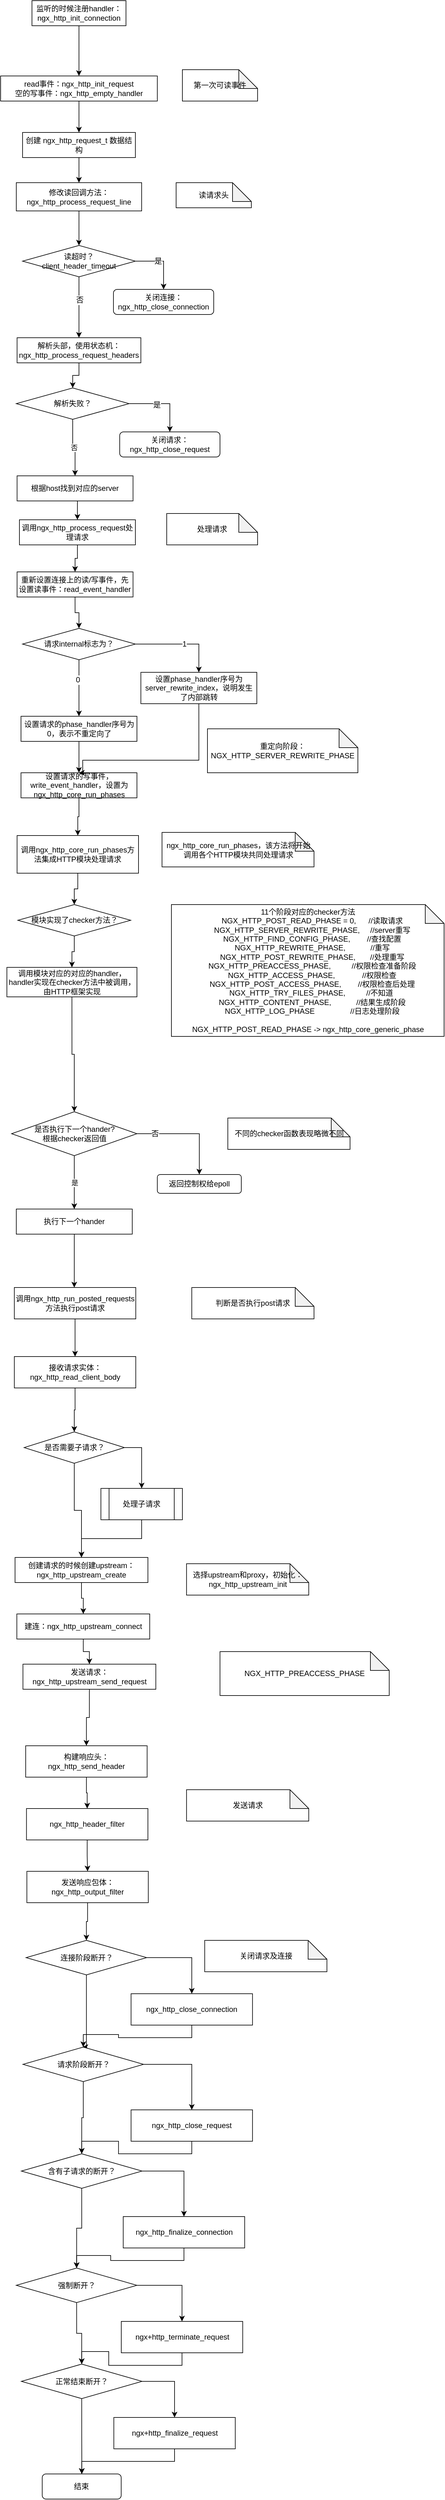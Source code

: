 <mxfile version="12.7.1" type="device"><diagram id="nsbNDXusPDrRA6BmOFsC" name="第 1 页"><mxGraphModel dx="1046" dy="570" grid="1" gridSize="10" guides="1" tooltips="1" connect="1" arrows="1" fold="1" page="1" pageScale="1" pageWidth="827" pageHeight="1169" math="0" shadow="0"><root><mxCell id="0"/><mxCell id="1" parent="0"/><mxCell id="iy2FPaEO49LiO0p1b5ld-84" style="edgeStyle=orthogonalEdgeStyle;rounded=0;orthogonalLoop=1;jettySize=auto;html=1;exitX=0.5;exitY=1;exitDx=0;exitDy=0;entryX=0.5;entryY=0;entryDx=0;entryDy=0;" edge="1" parent="1" source="iy2FPaEO49LiO0p1b5ld-4" target="iy2FPaEO49LiO0p1b5ld-27"><mxGeometry relative="1" as="geometry"/></mxCell><mxCell id="iy2FPaEO49LiO0p1b5ld-4" value="调用ngx_http_process_request处理请求" style="rounded=0;whiteSpace=wrap;html=1;" vertex="1" parent="1"><mxGeometry x="70" y="867" width="185" height="40" as="geometry"/></mxCell><mxCell id="iy2FPaEO49LiO0p1b5ld-74" style="edgeStyle=orthogonalEdgeStyle;rounded=0;orthogonalLoop=1;jettySize=auto;html=1;exitX=0.5;exitY=1;exitDx=0;exitDy=0;" edge="1" parent="1" source="iy2FPaEO49LiO0p1b5ld-5" target="iy2FPaEO49LiO0p1b5ld-12"><mxGeometry relative="1" as="geometry"/></mxCell><mxCell id="iy2FPaEO49LiO0p1b5ld-5" value="修改读回调方法：ngx_http_process_request_line" style="rounded=0;whiteSpace=wrap;html=1;" vertex="1" parent="1"><mxGeometry x="65" y="330" width="200" height="45" as="geometry"/></mxCell><mxCell id="iy2FPaEO49LiO0p1b5ld-72" style="edgeStyle=orthogonalEdgeStyle;rounded=0;orthogonalLoop=1;jettySize=auto;html=1;exitX=0.5;exitY=1;exitDx=0;exitDy=0;" edge="1" parent="1" source="iy2FPaEO49LiO0p1b5ld-7" target="iy2FPaEO49LiO0p1b5ld-18"><mxGeometry relative="1" as="geometry"/></mxCell><mxCell id="iy2FPaEO49LiO0p1b5ld-7" value="read事件：ngx_http_init_request&lt;br&gt;空的写事件：ngx_http_empty_handler" style="rounded=0;whiteSpace=wrap;html=1;" vertex="1" parent="1"><mxGeometry x="40" y="160" width="250" height="40" as="geometry"/></mxCell><mxCell id="iy2FPaEO49LiO0p1b5ld-71" style="edgeStyle=orthogonalEdgeStyle;rounded=0;orthogonalLoop=1;jettySize=auto;html=1;exitX=0.5;exitY=1;exitDx=0;exitDy=0;entryX=0.5;entryY=0;entryDx=0;entryDy=0;" edge="1" parent="1" source="iy2FPaEO49LiO0p1b5ld-8" target="iy2FPaEO49LiO0p1b5ld-7"><mxGeometry relative="1" as="geometry"/></mxCell><mxCell id="iy2FPaEO49LiO0p1b5ld-8" value="监听的时候注册handler：ngx_http_init_connection" style="rounded=0;whiteSpace=wrap;html=1;" vertex="1" parent="1"><mxGeometry x="90" y="40" width="150" height="40" as="geometry"/></mxCell><mxCell id="iy2FPaEO49LiO0p1b5ld-28" style="edgeStyle=orthogonalEdgeStyle;rounded=0;orthogonalLoop=1;jettySize=auto;html=1;exitX=1;exitY=0.5;exitDx=0;exitDy=0;entryX=0.5;entryY=0;entryDx=0;entryDy=0;" edge="1" parent="1" source="iy2FPaEO49LiO0p1b5ld-10" target="iy2FPaEO49LiO0p1b5ld-26"><mxGeometry relative="1" as="geometry"/></mxCell><mxCell id="iy2FPaEO49LiO0p1b5ld-29" value="1" style="text;html=1;align=center;verticalAlign=middle;resizable=0;points=[];labelBackgroundColor=#ffffff;" vertex="1" connectable="0" parent="iy2FPaEO49LiO0p1b5ld-28"><mxGeometry x="0.066" relative="1" as="geometry"><mxPoint as="offset"/></mxGeometry></mxCell><mxCell id="iy2FPaEO49LiO0p1b5ld-30" style="edgeStyle=orthogonalEdgeStyle;rounded=0;orthogonalLoop=1;jettySize=auto;html=1;exitX=0.5;exitY=1;exitDx=0;exitDy=0;entryX=0.5;entryY=0;entryDx=0;entryDy=0;" edge="1" parent="1" source="iy2FPaEO49LiO0p1b5ld-10" target="iy2FPaEO49LiO0p1b5ld-25"><mxGeometry relative="1" as="geometry"/></mxCell><mxCell id="iy2FPaEO49LiO0p1b5ld-31" value="0" style="text;html=1;align=center;verticalAlign=middle;resizable=0;points=[];labelBackgroundColor=#ffffff;" vertex="1" connectable="0" parent="iy2FPaEO49LiO0p1b5ld-30"><mxGeometry x="-0.284" y="-2" relative="1" as="geometry"><mxPoint as="offset"/></mxGeometry></mxCell><mxCell id="iy2FPaEO49LiO0p1b5ld-10" value="请求internal标志为？" style="rhombus;whiteSpace=wrap;html=1;" vertex="1" parent="1"><mxGeometry x="75" y="1040" width="180" height="50" as="geometry"/></mxCell><mxCell id="iy2FPaEO49LiO0p1b5ld-80" style="edgeStyle=orthogonalEdgeStyle;rounded=0;orthogonalLoop=1;jettySize=auto;html=1;exitX=1;exitY=0.5;exitDx=0;exitDy=0;" edge="1" parent="1" source="iy2FPaEO49LiO0p1b5ld-11" target="iy2FPaEO49LiO0p1b5ld-23"><mxGeometry relative="1" as="geometry"/></mxCell><mxCell id="iy2FPaEO49LiO0p1b5ld-81" value="是" style="text;html=1;align=center;verticalAlign=middle;resizable=0;points=[];labelBackgroundColor=#ffffff;" vertex="1" connectable="0" parent="iy2FPaEO49LiO0p1b5ld-80"><mxGeometry x="-0.2" y="-2" relative="1" as="geometry"><mxPoint as="offset"/></mxGeometry></mxCell><mxCell id="iy2FPaEO49LiO0p1b5ld-82" value="否" style="edgeStyle=orthogonalEdgeStyle;rounded=0;orthogonalLoop=1;jettySize=auto;html=1;exitX=0.5;exitY=1;exitDx=0;exitDy=0;entryX=0.5;entryY=0;entryDx=0;entryDy=0;" edge="1" parent="1" source="iy2FPaEO49LiO0p1b5ld-11" target="iy2FPaEO49LiO0p1b5ld-20"><mxGeometry relative="1" as="geometry"/></mxCell><mxCell id="iy2FPaEO49LiO0p1b5ld-11" value="解析失败？" style="rhombus;whiteSpace=wrap;html=1;" vertex="1" parent="1"><mxGeometry x="65" y="657" width="180" height="50" as="geometry"/></mxCell><mxCell id="iy2FPaEO49LiO0p1b5ld-75" style="edgeStyle=orthogonalEdgeStyle;rounded=0;orthogonalLoop=1;jettySize=auto;html=1;exitX=0.5;exitY=1;exitDx=0;exitDy=0;entryX=0.5;entryY=0;entryDx=0;entryDy=0;" edge="1" parent="1" source="iy2FPaEO49LiO0p1b5ld-12" target="iy2FPaEO49LiO0p1b5ld-22"><mxGeometry relative="1" as="geometry"/></mxCell><mxCell id="iy2FPaEO49LiO0p1b5ld-78" value="否" style="text;html=1;align=center;verticalAlign=middle;resizable=0;points=[];labelBackgroundColor=#ffffff;" vertex="1" connectable="0" parent="iy2FPaEO49LiO0p1b5ld-75"><mxGeometry x="-0.237" y="1" relative="1" as="geometry"><mxPoint as="offset"/></mxGeometry></mxCell><mxCell id="iy2FPaEO49LiO0p1b5ld-76" style="edgeStyle=orthogonalEdgeStyle;rounded=0;orthogonalLoop=1;jettySize=auto;html=1;exitX=1;exitY=0.5;exitDx=0;exitDy=0;" edge="1" parent="1" source="iy2FPaEO49LiO0p1b5ld-12" target="iy2FPaEO49LiO0p1b5ld-19"><mxGeometry relative="1" as="geometry"/></mxCell><mxCell id="iy2FPaEO49LiO0p1b5ld-77" value="是" style="text;html=1;align=center;verticalAlign=middle;resizable=0;points=[];labelBackgroundColor=#ffffff;" vertex="1" connectable="0" parent="iy2FPaEO49LiO0p1b5ld-76"><mxGeometry x="-0.2" relative="1" as="geometry"><mxPoint as="offset"/></mxGeometry></mxCell><mxCell id="iy2FPaEO49LiO0p1b5ld-12" value="读超时？&lt;br&gt;client_header_timeout" style="rhombus;whiteSpace=wrap;html=1;" vertex="1" parent="1"><mxGeometry x="75" y="430" width="180" height="50" as="geometry"/></mxCell><mxCell id="iy2FPaEO49LiO0p1b5ld-14" value="第一次可读事件" style="shape=note;whiteSpace=wrap;html=1;backgroundOutline=1;darkOpacity=0.05;" vertex="1" parent="1"><mxGeometry x="330" y="150" width="120" height="50" as="geometry"/></mxCell><mxCell id="iy2FPaEO49LiO0p1b5ld-16" value="处理请求" style="shape=note;whiteSpace=wrap;html=1;backgroundOutline=1;darkOpacity=0.05;" vertex="1" parent="1"><mxGeometry x="305" y="857" width="145" height="50" as="geometry"/></mxCell><mxCell id="iy2FPaEO49LiO0p1b5ld-17" value="读请求头" style="shape=note;whiteSpace=wrap;html=1;backgroundOutline=1;darkOpacity=0.05;" vertex="1" parent="1"><mxGeometry x="320" y="330" width="120" height="40" as="geometry"/></mxCell><mxCell id="iy2FPaEO49LiO0p1b5ld-73" style="edgeStyle=orthogonalEdgeStyle;rounded=0;orthogonalLoop=1;jettySize=auto;html=1;exitX=0.5;exitY=1;exitDx=0;exitDy=0;" edge="1" parent="1" source="iy2FPaEO49LiO0p1b5ld-18" target="iy2FPaEO49LiO0p1b5ld-5"><mxGeometry relative="1" as="geometry"/></mxCell><mxCell id="iy2FPaEO49LiO0p1b5ld-18" value="创建 ngx_http_request_t 数据结构" style="rounded=0;whiteSpace=wrap;html=1;" vertex="1" parent="1"><mxGeometry x="75" y="250" width="180" height="40" as="geometry"/></mxCell><mxCell id="iy2FPaEO49LiO0p1b5ld-19" value="&lt;span style=&quot;white-space: normal&quot;&gt;关闭连接：ngx_http_close_connection&lt;/span&gt;" style="rounded=1;whiteSpace=wrap;html=1;" vertex="1" parent="1"><mxGeometry x="220" y="500" width="160" height="40" as="geometry"/></mxCell><mxCell id="iy2FPaEO49LiO0p1b5ld-83" style="edgeStyle=orthogonalEdgeStyle;rounded=0;orthogonalLoop=1;jettySize=auto;html=1;exitX=0.5;exitY=1;exitDx=0;exitDy=0;entryX=0.5;entryY=0;entryDx=0;entryDy=0;" edge="1" parent="1" source="iy2FPaEO49LiO0p1b5ld-20" target="iy2FPaEO49LiO0p1b5ld-4"><mxGeometry relative="1" as="geometry"/></mxCell><mxCell id="iy2FPaEO49LiO0p1b5ld-20" value="根据host找到对应的server" style="rounded=0;whiteSpace=wrap;html=1;" vertex="1" parent="1"><mxGeometry x="66.25" y="797" width="185" height="40" as="geometry"/></mxCell><mxCell id="iy2FPaEO49LiO0p1b5ld-79" style="edgeStyle=orthogonalEdgeStyle;rounded=0;orthogonalLoop=1;jettySize=auto;html=1;exitX=0.5;exitY=1;exitDx=0;exitDy=0;entryX=0.5;entryY=0;entryDx=0;entryDy=0;" edge="1" parent="1" source="iy2FPaEO49LiO0p1b5ld-22" target="iy2FPaEO49LiO0p1b5ld-11"><mxGeometry relative="1" as="geometry"/></mxCell><mxCell id="iy2FPaEO49LiO0p1b5ld-22" value="解析头部，使用状态机：ngx_http_process_request_headers" style="rounded=0;whiteSpace=wrap;html=1;" vertex="1" parent="1"><mxGeometry x="66.25" y="577" width="197.5" height="40" as="geometry"/></mxCell><mxCell id="iy2FPaEO49LiO0p1b5ld-23" value="&lt;span style=&quot;white-space: normal&quot;&gt;关闭请求：ngx_http_close_request&lt;/span&gt;" style="rounded=1;whiteSpace=wrap;html=1;" vertex="1" parent="1"><mxGeometry x="230" y="727" width="160" height="40" as="geometry"/></mxCell><mxCell id="iy2FPaEO49LiO0p1b5ld-70" style="edgeStyle=orthogonalEdgeStyle;rounded=0;orthogonalLoop=1;jettySize=auto;html=1;exitX=0.5;exitY=1;exitDx=0;exitDy=0;entryX=0.5;entryY=0;entryDx=0;entryDy=0;" edge="1" parent="1" source="iy2FPaEO49LiO0p1b5ld-24" target="iy2FPaEO49LiO0p1b5ld-35"><mxGeometry relative="1" as="geometry"/></mxCell><mxCell id="iy2FPaEO49LiO0p1b5ld-24" value="设置请求的写事件，write_event_handler，设置为 ngx_http_core_run_phases" style="rounded=0;whiteSpace=wrap;html=1;" vertex="1" parent="1"><mxGeometry x="72.5" y="1270" width="185" height="40" as="geometry"/></mxCell><mxCell id="iy2FPaEO49LiO0p1b5ld-37" style="edgeStyle=orthogonalEdgeStyle;rounded=0;orthogonalLoop=1;jettySize=auto;html=1;exitX=0.5;exitY=1;exitDx=0;exitDy=0;entryX=0.5;entryY=0;entryDx=0;entryDy=0;" edge="1" parent="1" source="iy2FPaEO49LiO0p1b5ld-25" target="iy2FPaEO49LiO0p1b5ld-24"><mxGeometry relative="1" as="geometry"/></mxCell><mxCell id="iy2FPaEO49LiO0p1b5ld-25" value="设置请求的phase_handler序号为0，表示不重定向了" style="rounded=0;whiteSpace=wrap;html=1;" vertex="1" parent="1"><mxGeometry x="72.5" y="1180" width="185" height="40" as="geometry"/></mxCell><mxCell id="iy2FPaEO49LiO0p1b5ld-38" style="edgeStyle=orthogonalEdgeStyle;rounded=0;orthogonalLoop=1;jettySize=auto;html=1;exitX=0.5;exitY=1;exitDx=0;exitDy=0;" edge="1" parent="1" source="iy2FPaEO49LiO0p1b5ld-26"><mxGeometry relative="1" as="geometry"><mxPoint x="165" y="1270" as="targetPoint"/><Array as="points"><mxPoint x="356" y="1250"/><mxPoint x="171" y="1250"/></Array></mxGeometry></mxCell><mxCell id="iy2FPaEO49LiO0p1b5ld-26" value="设置phase_handler序号为server_rewrite_index，说明发生了内部跳转" style="rounded=0;whiteSpace=wrap;html=1;" vertex="1" parent="1"><mxGeometry x="263.75" y="1110" width="185" height="50" as="geometry"/></mxCell><mxCell id="iy2FPaEO49LiO0p1b5ld-85" style="edgeStyle=orthogonalEdgeStyle;rounded=0;orthogonalLoop=1;jettySize=auto;html=1;exitX=0.5;exitY=1;exitDx=0;exitDy=0;entryX=0.5;entryY=0;entryDx=0;entryDy=0;" edge="1" parent="1" source="iy2FPaEO49LiO0p1b5ld-27" target="iy2FPaEO49LiO0p1b5ld-10"><mxGeometry relative="1" as="geometry"/></mxCell><mxCell id="iy2FPaEO49LiO0p1b5ld-27" value="重新设置连接上的读/写事件，先设置读事件：read_event_handler" style="rounded=0;whiteSpace=wrap;html=1;" vertex="1" parent="1"><mxGeometry x="66.25" y="950" width="185" height="40" as="geometry"/></mxCell><mxCell id="iy2FPaEO49LiO0p1b5ld-65" style="edgeStyle=orthogonalEdgeStyle;rounded=0;orthogonalLoop=1;jettySize=auto;html=1;exitX=0.5;exitY=1;exitDx=0;exitDy=0;entryX=0.5;entryY=0;entryDx=0;entryDy=0;" edge="1" parent="1" source="iy2FPaEO49LiO0p1b5ld-33" target="iy2FPaEO49LiO0p1b5ld-49"><mxGeometry relative="1" as="geometry"/></mxCell><mxCell id="iy2FPaEO49LiO0p1b5ld-33" value="调用模块对应的对应的handler，handler实现在checker方法中被调用，由HTTP框架实现" style="rounded=0;whiteSpace=wrap;html=1;" vertex="1" parent="1"><mxGeometry x="50" y="1580" width="207.5" height="47" as="geometry"/></mxCell><mxCell id="iy2FPaEO49LiO0p1b5ld-97" style="edgeStyle=orthogonalEdgeStyle;rounded=0;orthogonalLoop=1;jettySize=auto;html=1;exitX=0.5;exitY=1;exitDx=0;exitDy=0;" edge="1" parent="1" source="iy2FPaEO49LiO0p1b5ld-34" target="iy2FPaEO49LiO0p1b5ld-96"><mxGeometry relative="1" as="geometry"/></mxCell><mxCell id="iy2FPaEO49LiO0p1b5ld-34" value="调用ngx_http_run_posted_requests方法执行post请求" style="rounded=0;whiteSpace=wrap;html=1;" vertex="1" parent="1"><mxGeometry x="61.88" y="2090" width="193.75" height="50" as="geometry"/></mxCell><mxCell id="iy2FPaEO49LiO0p1b5ld-167" style="edgeStyle=orthogonalEdgeStyle;rounded=0;orthogonalLoop=1;jettySize=auto;html=1;exitX=0.5;exitY=1;exitDx=0;exitDy=0;entryX=0.5;entryY=0;entryDx=0;entryDy=0;" edge="1" parent="1" source="iy2FPaEO49LiO0p1b5ld-35" target="iy2FPaEO49LiO0p1b5ld-42"><mxGeometry relative="1" as="geometry"/></mxCell><mxCell id="iy2FPaEO49LiO0p1b5ld-35" value="调用ngx_http_core_run_phases方法集成HTTP模块处理请求" style="rounded=0;whiteSpace=wrap;html=1;" vertex="1" parent="1"><mxGeometry x="66.25" y="1370" width="193.75" height="60" as="geometry"/></mxCell><mxCell id="iy2FPaEO49LiO0p1b5ld-36" value="ngx_http_core_run_phases，该方法将开始调用各个HTTP模块共同处理请求" style="shape=note;whiteSpace=wrap;html=1;backgroundOutline=1;darkOpacity=0.05;" vertex="1" parent="1"><mxGeometry x="297.5" y="1365" width="242.5" height="55" as="geometry"/></mxCell><mxCell id="iy2FPaEO49LiO0p1b5ld-39" value="重定向阶段：NGX_HTTP_SERVER_REWRITE_PHASE" style="shape=note;whiteSpace=wrap;html=1;backgroundOutline=1;darkOpacity=0.05;" vertex="1" parent="1"><mxGeometry x="370" y="1200" width="240" height="70" as="geometry"/></mxCell><mxCell id="iy2FPaEO49LiO0p1b5ld-64" style="edgeStyle=orthogonalEdgeStyle;rounded=0;orthogonalLoop=1;jettySize=auto;html=1;exitX=0.5;exitY=1;exitDx=0;exitDy=0;entryX=0.5;entryY=0;entryDx=0;entryDy=0;" edge="1" parent="1" source="iy2FPaEO49LiO0p1b5ld-42" target="iy2FPaEO49LiO0p1b5ld-33"><mxGeometry relative="1" as="geometry"/></mxCell><mxCell id="iy2FPaEO49LiO0p1b5ld-42" value="模块实现了checker方法？" style="rhombus;whiteSpace=wrap;html=1;" vertex="1" parent="1"><mxGeometry x="67.5" y="1480" width="180" height="50" as="geometry"/></mxCell><mxCell id="iy2FPaEO49LiO0p1b5ld-48" value="11个阶段对应的checker方法&lt;br&gt;&lt;div&gt;&amp;nbsp; &amp;nbsp; NGX_HTTP_POST_READ_PHASE = 0,&amp;nbsp; &amp;nbsp; &amp;nbsp; //读取请求&lt;/div&gt;&lt;div&gt;&amp;nbsp; &amp;nbsp; NGX_HTTP_SERVER_REWRITE_PHASE,&amp;nbsp; &amp;nbsp; &amp;nbsp;//server重写&lt;/div&gt;&lt;div&gt;&amp;nbsp; &amp;nbsp; NGX_HTTP_FIND_CONFIG_PHASE,&amp;nbsp; &amp;nbsp; &amp;nbsp; &amp;nbsp; //查找配置&lt;/div&gt;&lt;div&gt;&amp;nbsp; &amp;nbsp; NGX_HTTP_REWRITE_PHASE,&amp;nbsp; &amp;nbsp; &amp;nbsp; &amp;nbsp; &amp;nbsp; &amp;nbsp; //重写&lt;/div&gt;&lt;div&gt;&amp;nbsp; &amp;nbsp; NGX_HTTP_POST_REWRITE_PHASE,&amp;nbsp; &amp;nbsp; &amp;nbsp; &amp;nbsp;//处理重写&lt;/div&gt;&lt;div&gt;&amp;nbsp; &amp;nbsp; NGX_HTTP_PREACCESS_PHASE,&amp;nbsp; &amp;nbsp; &amp;nbsp; &amp;nbsp; &amp;nbsp; //权限检查准备阶段&lt;/div&gt;&lt;div&gt;&amp;nbsp; &amp;nbsp; NGX_HTTP_ACCESS_PHASE,&amp;nbsp; &amp;nbsp; &amp;nbsp; &amp;nbsp; &amp;nbsp; &amp;nbsp; &amp;nbsp;//权限检查&lt;/div&gt;&lt;div&gt;&amp;nbsp; &amp;nbsp; NGX_HTTP_POST_ACCESS_PHASE,&amp;nbsp; &amp;nbsp; &amp;nbsp; &amp;nbsp; //权限检查后处理&lt;/div&gt;&lt;div&gt;&amp;nbsp; &amp;nbsp; NGX_HTTP_TRY_FILES_PHASE,&amp;nbsp; &amp;nbsp; &amp;nbsp; &amp;nbsp; &amp;nbsp; //不知道&amp;nbsp;&lt;/div&gt;&lt;div&gt;&amp;nbsp; &amp;nbsp; NGX_HTTP_CONTENT_PHASE,&amp;nbsp; &amp;nbsp; &amp;nbsp; &amp;nbsp; &amp;nbsp; &amp;nbsp; //结果生成阶段&lt;/div&gt;&lt;div&gt;&amp;nbsp; &amp;nbsp; NGX_HTTP_LOG_PHASE&amp;nbsp; &amp;nbsp; &amp;nbsp; &amp;nbsp; &amp;nbsp; &amp;nbsp; &amp;nbsp; &amp;nbsp; &amp;nbsp;//日志处理阶段&lt;/div&gt;&lt;div&gt;&lt;br&gt;&lt;/div&gt;&lt;div&gt;NGX_HTTP_POST_READ_PHASE -&amp;gt; ngx_http_core_generic_phase&lt;br&gt;&lt;/div&gt;" style="shape=note;whiteSpace=wrap;html=1;backgroundOutline=1;darkOpacity=0.05;" vertex="1" parent="1"><mxGeometry x="312.5" y="1480" width="435" height="210" as="geometry"/></mxCell><mxCell id="iy2FPaEO49LiO0p1b5ld-61" style="edgeStyle=orthogonalEdgeStyle;rounded=0;orthogonalLoop=1;jettySize=auto;html=1;exitX=1;exitY=0.5;exitDx=0;exitDy=0;entryX=0.5;entryY=0;entryDx=0;entryDy=0;" edge="1" parent="1" source="iy2FPaEO49LiO0p1b5ld-49" target="iy2FPaEO49LiO0p1b5ld-60"><mxGeometry relative="1" as="geometry"/></mxCell><mxCell id="iy2FPaEO49LiO0p1b5ld-63" value="否" style="text;html=1;align=center;verticalAlign=middle;resizable=0;points=[];labelBackgroundColor=#ffffff;" vertex="1" connectable="0" parent="iy2FPaEO49LiO0p1b5ld-61"><mxGeometry x="-0.66" relative="1" as="geometry"><mxPoint as="offset"/></mxGeometry></mxCell><mxCell id="iy2FPaEO49LiO0p1b5ld-62" value="是" style="edgeStyle=orthogonalEdgeStyle;rounded=0;orthogonalLoop=1;jettySize=auto;html=1;exitX=0.5;exitY=1;exitDx=0;exitDy=0;entryX=0.5;entryY=0;entryDx=0;entryDy=0;" edge="1" parent="1" source="iy2FPaEO49LiO0p1b5ld-49" target="iy2FPaEO49LiO0p1b5ld-53"><mxGeometry relative="1" as="geometry"/></mxCell><mxCell id="iy2FPaEO49LiO0p1b5ld-49" value="是否执行下一个hander?&lt;br&gt;根据checker返回值" style="rhombus;whiteSpace=wrap;html=1;" vertex="1" parent="1"><mxGeometry x="57.5" y="1810" width="200" height="70" as="geometry"/></mxCell><mxCell id="iy2FPaEO49LiO0p1b5ld-92" style="edgeStyle=orthogonalEdgeStyle;rounded=0;orthogonalLoop=1;jettySize=auto;html=1;exitX=0.5;exitY=1;exitDx=0;exitDy=0;entryX=0.5;entryY=0;entryDx=0;entryDy=0;" edge="1" parent="1" source="iy2FPaEO49LiO0p1b5ld-53"><mxGeometry relative="1" as="geometry"><mxPoint x="157.5" y="2090" as="targetPoint"/></mxGeometry></mxCell><mxCell id="iy2FPaEO49LiO0p1b5ld-53" value="执行下一个hander" style="rounded=0;whiteSpace=wrap;html=1;" vertex="1" parent="1"><mxGeometry x="65" y="1965" width="185" height="40" as="geometry"/></mxCell><mxCell id="iy2FPaEO49LiO0p1b5ld-57" value="不同的checker函数表现略微不同" style="shape=note;whiteSpace=wrap;html=1;backgroundOutline=1;darkOpacity=0.05;" vertex="1" parent="1"><mxGeometry x="402.5" y="1820" width="195" height="50" as="geometry"/></mxCell><mxCell id="iy2FPaEO49LiO0p1b5ld-60" value="返回控制权给epoll" style="rounded=1;whiteSpace=wrap;html=1;" vertex="1" parent="1"><mxGeometry x="290" y="1910" width="134" height="30" as="geometry"/></mxCell><mxCell id="iy2FPaEO49LiO0p1b5ld-93" value="判断是否执行post请求" style="shape=note;whiteSpace=wrap;html=1;backgroundOutline=1;darkOpacity=0.05;" vertex="1" parent="1"><mxGeometry x="345" y="2090" width="195" height="50" as="geometry"/></mxCell><mxCell id="iy2FPaEO49LiO0p1b5ld-162" style="edgeStyle=orthogonalEdgeStyle;rounded=0;orthogonalLoop=1;jettySize=auto;html=1;exitX=0.5;exitY=1;exitDx=0;exitDy=0;entryX=0.5;entryY=0;entryDx=0;entryDy=0;" edge="1" parent="1" source="iy2FPaEO49LiO0p1b5ld-94" target="iy2FPaEO49LiO0p1b5ld-161"><mxGeometry relative="1" as="geometry"/></mxCell><mxCell id="iy2FPaEO49LiO0p1b5ld-94" value="处理子请求" style="shape=process;whiteSpace=wrap;html=1;backgroundOutline=1;" vertex="1" parent="1"><mxGeometry x="200" y="2410" width="130" height="50" as="geometry"/></mxCell><mxCell id="iy2FPaEO49LiO0p1b5ld-132" style="edgeStyle=orthogonalEdgeStyle;rounded=0;orthogonalLoop=1;jettySize=auto;html=1;exitX=0.5;exitY=1;exitDx=0;exitDy=0;entryX=0.5;entryY=0;entryDx=0;entryDy=0;" edge="1" parent="1" source="iy2FPaEO49LiO0p1b5ld-96" target="iy2FPaEO49LiO0p1b5ld-98"><mxGeometry relative="1" as="geometry"/></mxCell><mxCell id="iy2FPaEO49LiO0p1b5ld-96" value="接收请求实体：ngx_http_read_client_body" style="rounded=0;whiteSpace=wrap;html=1;" vertex="1" parent="1"><mxGeometry x="61.88" y="2200" width="193.75" height="50" as="geometry"/></mxCell><mxCell id="iy2FPaEO49LiO0p1b5ld-133" style="edgeStyle=orthogonalEdgeStyle;rounded=0;orthogonalLoop=1;jettySize=auto;html=1;exitX=1;exitY=0.5;exitDx=0;exitDy=0;entryX=0.5;entryY=0;entryDx=0;entryDy=0;" edge="1" parent="1" source="iy2FPaEO49LiO0p1b5ld-98" target="iy2FPaEO49LiO0p1b5ld-94"><mxGeometry relative="1" as="geometry"/></mxCell><mxCell id="iy2FPaEO49LiO0p1b5ld-163" style="edgeStyle=orthogonalEdgeStyle;rounded=0;orthogonalLoop=1;jettySize=auto;html=1;exitX=0.5;exitY=1;exitDx=0;exitDy=0;" edge="1" parent="1" source="iy2FPaEO49LiO0p1b5ld-98" target="iy2FPaEO49LiO0p1b5ld-161"><mxGeometry relative="1" as="geometry"/></mxCell><mxCell id="iy2FPaEO49LiO0p1b5ld-98" value="是否需要子请求？" style="rhombus;whiteSpace=wrap;html=1;" vertex="1" parent="1"><mxGeometry x="77.5" y="2320" width="160" height="50" as="geometry"/></mxCell><mxCell id="iy2FPaEO49LiO0p1b5ld-101" value="选择upstream和proxy，初始化：ngx_http_upstream_init" style="shape=note;whiteSpace=wrap;html=1;backgroundOutline=1;darkOpacity=0.05;" vertex="1" parent="1"><mxGeometry x="336.62" y="2530" width="195" height="50" as="geometry"/></mxCell><mxCell id="iy2FPaEO49LiO0p1b5ld-102" value="发送请求" style="shape=note;whiteSpace=wrap;html=1;backgroundOutline=1;darkOpacity=0.05;" vertex="1" parent="1"><mxGeometry x="336.62" y="2890" width="195" height="50" as="geometry"/></mxCell><mxCell id="iy2FPaEO49LiO0p1b5ld-137" style="edgeStyle=orthogonalEdgeStyle;rounded=0;orthogonalLoop=1;jettySize=auto;html=1;exitX=0.5;exitY=1;exitDx=0;exitDy=0;entryX=0.5;entryY=0;entryDx=0;entryDy=0;" edge="1" parent="1" source="iy2FPaEO49LiO0p1b5ld-104" target="iy2FPaEO49LiO0p1b5ld-105"><mxGeometry relative="1" as="geometry"/></mxCell><mxCell id="iy2FPaEO49LiO0p1b5ld-104" value="构建响应头：ngx_http_send_header" style="rounded=0;whiteSpace=wrap;html=1;" vertex="1" parent="1"><mxGeometry x="80" y="2820" width="193.75" height="50" as="geometry"/></mxCell><mxCell id="iy2FPaEO49LiO0p1b5ld-138" style="edgeStyle=orthogonalEdgeStyle;rounded=0;orthogonalLoop=1;jettySize=auto;html=1;exitX=0.5;exitY=1;exitDx=0;exitDy=0;entryX=0.5;entryY=0;entryDx=0;entryDy=0;" edge="1" parent="1" source="iy2FPaEO49LiO0p1b5ld-105" target="iy2FPaEO49LiO0p1b5ld-106"><mxGeometry relative="1" as="geometry"/></mxCell><mxCell id="iy2FPaEO49LiO0p1b5ld-105" value="ngx_http_header_filter" style="rounded=0;whiteSpace=wrap;html=1;" vertex="1" parent="1"><mxGeometry x="81.25" y="2920" width="193.75" height="50" as="geometry"/></mxCell><mxCell id="iy2FPaEO49LiO0p1b5ld-139" style="edgeStyle=orthogonalEdgeStyle;rounded=0;orthogonalLoop=1;jettySize=auto;html=1;exitX=0.5;exitY=1;exitDx=0;exitDy=0;" edge="1" parent="1" source="iy2FPaEO49LiO0p1b5ld-106" target="iy2FPaEO49LiO0p1b5ld-122"><mxGeometry relative="1" as="geometry"/></mxCell><mxCell id="iy2FPaEO49LiO0p1b5ld-106" value="发送响应包体：ngx_http_output_filter" style="rounded=0;whiteSpace=wrap;html=1;" vertex="1" parent="1"><mxGeometry x="81.87" y="3020" width="193.75" height="50" as="geometry"/></mxCell><mxCell id="iy2FPaEO49LiO0p1b5ld-141" style="edgeStyle=orthogonalEdgeStyle;rounded=0;orthogonalLoop=1;jettySize=auto;html=1;exitX=0.5;exitY=1;exitDx=0;exitDy=0;entryX=0.5;entryY=0;entryDx=0;entryDy=0;" edge="1" parent="1" source="iy2FPaEO49LiO0p1b5ld-110" target="iy2FPaEO49LiO0p1b5ld-125"><mxGeometry relative="1" as="geometry"/></mxCell><mxCell id="iy2FPaEO49LiO0p1b5ld-110" value="ngx_http_close_connection" style="rounded=0;whiteSpace=wrap;html=1;" vertex="1" parent="1"><mxGeometry x="248.12" y="3215" width="193.75" height="50" as="geometry"/></mxCell><mxCell id="iy2FPaEO49LiO0p1b5ld-140" style="edgeStyle=orthogonalEdgeStyle;rounded=0;orthogonalLoop=1;jettySize=auto;html=1;exitX=1;exitY=0.5;exitDx=0;exitDy=0;entryX=0.5;entryY=0;entryDx=0;entryDy=0;" edge="1" parent="1" source="iy2FPaEO49LiO0p1b5ld-122" target="iy2FPaEO49LiO0p1b5ld-110"><mxGeometry relative="1" as="geometry"/></mxCell><mxCell id="iy2FPaEO49LiO0p1b5ld-142" style="edgeStyle=orthogonalEdgeStyle;rounded=0;orthogonalLoop=1;jettySize=auto;html=1;exitX=0.5;exitY=1;exitDx=0;exitDy=0;" edge="1" parent="1" source="iy2FPaEO49LiO0p1b5ld-122"><mxGeometry relative="1" as="geometry"><mxPoint x="170.62" y="3300" as="targetPoint"/><Array as="points"><mxPoint x="176.62" y="3300"/></Array></mxGeometry></mxCell><mxCell id="iy2FPaEO49LiO0p1b5ld-122" value="连接阶段断开？" style="rhombus;whiteSpace=wrap;html=1;" vertex="1" parent="1"><mxGeometry x="80.62" y="3130" width="192.5" height="55" as="geometry"/></mxCell><mxCell id="iy2FPaEO49LiO0p1b5ld-123" value="关闭请求及连接" style="shape=note;whiteSpace=wrap;html=1;backgroundOutline=1;darkOpacity=0.05;" vertex="1" parent="1"><mxGeometry x="365.62" y="3130" width="195" height="50" as="geometry"/></mxCell><mxCell id="iy2FPaEO49LiO0p1b5ld-145" style="edgeStyle=orthogonalEdgeStyle;rounded=0;orthogonalLoop=1;jettySize=auto;html=1;exitX=0.5;exitY=1;exitDx=0;exitDy=0;entryX=0.5;entryY=0;entryDx=0;entryDy=0;" edge="1" parent="1" source="iy2FPaEO49LiO0p1b5ld-124" target="iy2FPaEO49LiO0p1b5ld-127"><mxGeometry relative="1" as="geometry"/></mxCell><mxCell id="iy2FPaEO49LiO0p1b5ld-124" value="ngx_http_close_request" style="rounded=0;whiteSpace=wrap;html=1;" vertex="1" parent="1"><mxGeometry x="248.12" y="3400" width="193.75" height="50" as="geometry"/></mxCell><mxCell id="iy2FPaEO49LiO0p1b5ld-143" style="edgeStyle=orthogonalEdgeStyle;rounded=0;orthogonalLoop=1;jettySize=auto;html=1;exitX=0.5;exitY=1;exitDx=0;exitDy=0;entryX=0.5;entryY=0;entryDx=0;entryDy=0;" edge="1" parent="1" source="iy2FPaEO49LiO0p1b5ld-125" target="iy2FPaEO49LiO0p1b5ld-127"><mxGeometry relative="1" as="geometry"/></mxCell><mxCell id="iy2FPaEO49LiO0p1b5ld-144" style="edgeStyle=orthogonalEdgeStyle;rounded=0;orthogonalLoop=1;jettySize=auto;html=1;exitX=1;exitY=0.5;exitDx=0;exitDy=0;entryX=0.5;entryY=0;entryDx=0;entryDy=0;" edge="1" parent="1" source="iy2FPaEO49LiO0p1b5ld-125" target="iy2FPaEO49LiO0p1b5ld-124"><mxGeometry relative="1" as="geometry"/></mxCell><mxCell id="iy2FPaEO49LiO0p1b5ld-125" value="请求阶段断开？" style="rhombus;whiteSpace=wrap;html=1;" vertex="1" parent="1"><mxGeometry x="75.62" y="3300" width="192.5" height="55" as="geometry"/></mxCell><mxCell id="iy2FPaEO49LiO0p1b5ld-148" style="edgeStyle=orthogonalEdgeStyle;rounded=0;orthogonalLoop=1;jettySize=auto;html=1;exitX=0.5;exitY=1;exitDx=0;exitDy=0;entryX=0.5;entryY=0;entryDx=0;entryDy=0;" edge="1" parent="1" source="iy2FPaEO49LiO0p1b5ld-126" target="iy2FPaEO49LiO0p1b5ld-129"><mxGeometry relative="1" as="geometry"/></mxCell><mxCell id="iy2FPaEO49LiO0p1b5ld-126" value="ngx_http_finalize_connection" style="rounded=0;whiteSpace=wrap;html=1;" vertex="1" parent="1"><mxGeometry x="235.62" y="3570" width="193.75" height="50" as="geometry"/></mxCell><mxCell id="iy2FPaEO49LiO0p1b5ld-146" style="edgeStyle=orthogonalEdgeStyle;rounded=0;orthogonalLoop=1;jettySize=auto;html=1;exitX=0.5;exitY=1;exitDx=0;exitDy=0;entryX=0.5;entryY=0;entryDx=0;entryDy=0;" edge="1" parent="1" source="iy2FPaEO49LiO0p1b5ld-127" target="iy2FPaEO49LiO0p1b5ld-129"><mxGeometry relative="1" as="geometry"/></mxCell><mxCell id="iy2FPaEO49LiO0p1b5ld-147" style="edgeStyle=orthogonalEdgeStyle;rounded=0;orthogonalLoop=1;jettySize=auto;html=1;exitX=1;exitY=0.5;exitDx=0;exitDy=0;entryX=0.5;entryY=0;entryDx=0;entryDy=0;" edge="1" parent="1" source="iy2FPaEO49LiO0p1b5ld-127" target="iy2FPaEO49LiO0p1b5ld-126"><mxGeometry relative="1" as="geometry"/></mxCell><mxCell id="iy2FPaEO49LiO0p1b5ld-127" value="含有子请求的断开？" style="rhombus;whiteSpace=wrap;html=1;" vertex="1" parent="1"><mxGeometry x="73.12" y="3470" width="192.5" height="55" as="geometry"/></mxCell><mxCell id="iy2FPaEO49LiO0p1b5ld-151" style="edgeStyle=orthogonalEdgeStyle;rounded=0;orthogonalLoop=1;jettySize=auto;html=1;exitX=0.5;exitY=1;exitDx=0;exitDy=0;entryX=0.5;entryY=0;entryDx=0;entryDy=0;" edge="1" parent="1" source="iy2FPaEO49LiO0p1b5ld-128" target="iy2FPaEO49LiO0p1b5ld-131"><mxGeometry relative="1" as="geometry"/></mxCell><mxCell id="iy2FPaEO49LiO0p1b5ld-128" value="ngx+http_terminate_request" style="rounded=0;whiteSpace=wrap;html=1;" vertex="1" parent="1"><mxGeometry x="232.5" y="3737" width="193.75" height="50" as="geometry"/></mxCell><mxCell id="iy2FPaEO49LiO0p1b5ld-149" style="edgeStyle=orthogonalEdgeStyle;rounded=0;orthogonalLoop=1;jettySize=auto;html=1;exitX=0.5;exitY=1;exitDx=0;exitDy=0;" edge="1" parent="1" source="iy2FPaEO49LiO0p1b5ld-129" target="iy2FPaEO49LiO0p1b5ld-131"><mxGeometry relative="1" as="geometry"/></mxCell><mxCell id="iy2FPaEO49LiO0p1b5ld-150" style="edgeStyle=orthogonalEdgeStyle;rounded=0;orthogonalLoop=1;jettySize=auto;html=1;exitX=1;exitY=0.5;exitDx=0;exitDy=0;entryX=0.5;entryY=0;entryDx=0;entryDy=0;" edge="1" parent="1" source="iy2FPaEO49LiO0p1b5ld-129" target="iy2FPaEO49LiO0p1b5ld-128"><mxGeometry relative="1" as="geometry"/></mxCell><mxCell id="iy2FPaEO49LiO0p1b5ld-129" value="强制断开？" style="rhombus;whiteSpace=wrap;html=1;" vertex="1" parent="1"><mxGeometry x="65" y="3652" width="192.5" height="55" as="geometry"/></mxCell><mxCell id="iy2FPaEO49LiO0p1b5ld-155" style="edgeStyle=orthogonalEdgeStyle;rounded=0;orthogonalLoop=1;jettySize=auto;html=1;exitX=0.5;exitY=1;exitDx=0;exitDy=0;entryX=0.5;entryY=0;entryDx=0;entryDy=0;" edge="1" parent="1" source="iy2FPaEO49LiO0p1b5ld-130" target="iy2FPaEO49LiO0p1b5ld-154"><mxGeometry relative="1" as="geometry"/></mxCell><mxCell id="iy2FPaEO49LiO0p1b5ld-130" value="ngx+http_finalize_request" style="rounded=0;whiteSpace=wrap;html=1;" vertex="1" parent="1"><mxGeometry x="220.62" y="3890" width="193.75" height="50" as="geometry"/></mxCell><mxCell id="iy2FPaEO49LiO0p1b5ld-152" style="edgeStyle=orthogonalEdgeStyle;rounded=0;orthogonalLoop=1;jettySize=auto;html=1;exitX=1;exitY=0.5;exitDx=0;exitDy=0;entryX=0.5;entryY=0;entryDx=0;entryDy=0;" edge="1" parent="1" source="iy2FPaEO49LiO0p1b5ld-131" target="iy2FPaEO49LiO0p1b5ld-130"><mxGeometry relative="1" as="geometry"/></mxCell><mxCell id="iy2FPaEO49LiO0p1b5ld-153" style="edgeStyle=orthogonalEdgeStyle;rounded=0;orthogonalLoop=1;jettySize=auto;html=1;exitX=0.5;exitY=1;exitDx=0;exitDy=0;" edge="1" parent="1" source="iy2FPaEO49LiO0p1b5ld-131"><mxGeometry relative="1" as="geometry"><mxPoint x="169.62" y="3980" as="targetPoint"/></mxGeometry></mxCell><mxCell id="iy2FPaEO49LiO0p1b5ld-131" value="正常结束断开？" style="rhombus;whiteSpace=wrap;html=1;" vertex="1" parent="1"><mxGeometry x="73.12" y="3805" width="192.5" height="55" as="geometry"/></mxCell><mxCell id="iy2FPaEO49LiO0p1b5ld-154" value="结束" style="rounded=1;whiteSpace=wrap;html=1;" vertex="1" parent="1"><mxGeometry x="106.37" y="3980" width="126" height="40" as="geometry"/></mxCell><mxCell id="iy2FPaEO49LiO0p1b5ld-166" style="edgeStyle=orthogonalEdgeStyle;rounded=0;orthogonalLoop=1;jettySize=auto;html=1;exitX=0.5;exitY=1;exitDx=0;exitDy=0;entryX=0.5;entryY=0;entryDx=0;entryDy=0;" edge="1" parent="1" source="iy2FPaEO49LiO0p1b5ld-159" target="iy2FPaEO49LiO0p1b5ld-104"><mxGeometry relative="1" as="geometry"/></mxCell><mxCell id="iy2FPaEO49LiO0p1b5ld-159" value="发送请求：ngx_http_upstream_send_request" style="rounded=0;whiteSpace=wrap;html=1;" vertex="1" parent="1"><mxGeometry x="75.62" y="2690" width="212" height="40" as="geometry"/></mxCell><mxCell id="iy2FPaEO49LiO0p1b5ld-165" style="edgeStyle=orthogonalEdgeStyle;rounded=0;orthogonalLoop=1;jettySize=auto;html=1;exitX=0.5;exitY=1;exitDx=0;exitDy=0;entryX=0.5;entryY=0;entryDx=0;entryDy=0;" edge="1" parent="1" source="iy2FPaEO49LiO0p1b5ld-160" target="iy2FPaEO49LiO0p1b5ld-159"><mxGeometry relative="1" as="geometry"/></mxCell><mxCell id="iy2FPaEO49LiO0p1b5ld-160" value="建连：ngx_http_upstream_connect" style="rounded=0;whiteSpace=wrap;html=1;" vertex="1" parent="1"><mxGeometry x="65.87" y="2610" width="212" height="40" as="geometry"/></mxCell><mxCell id="iy2FPaEO49LiO0p1b5ld-164" style="edgeStyle=orthogonalEdgeStyle;rounded=0;orthogonalLoop=1;jettySize=auto;html=1;exitX=0.5;exitY=1;exitDx=0;exitDy=0;entryX=0.5;entryY=0;entryDx=0;entryDy=0;" edge="1" parent="1" source="iy2FPaEO49LiO0p1b5ld-161" target="iy2FPaEO49LiO0p1b5ld-160"><mxGeometry relative="1" as="geometry"/></mxCell><mxCell id="iy2FPaEO49LiO0p1b5ld-161" value="创建请求的时候创建upstream：ngx_http_upstream_create" style="rounded=0;whiteSpace=wrap;html=1;" vertex="1" parent="1"><mxGeometry x="63" y="2520" width="212" height="40" as="geometry"/></mxCell><mxCell id="iy2FPaEO49LiO0p1b5ld-168" value="NGX_HTTP_PREACCESS_PHASE" style="shape=note;whiteSpace=wrap;html=1;backgroundOutline=1;darkOpacity=0.05;" vertex="1" parent="1"><mxGeometry x="390" y="2670" width="270" height="70" as="geometry"/></mxCell></root></mxGraphModel></diagram></mxfile>